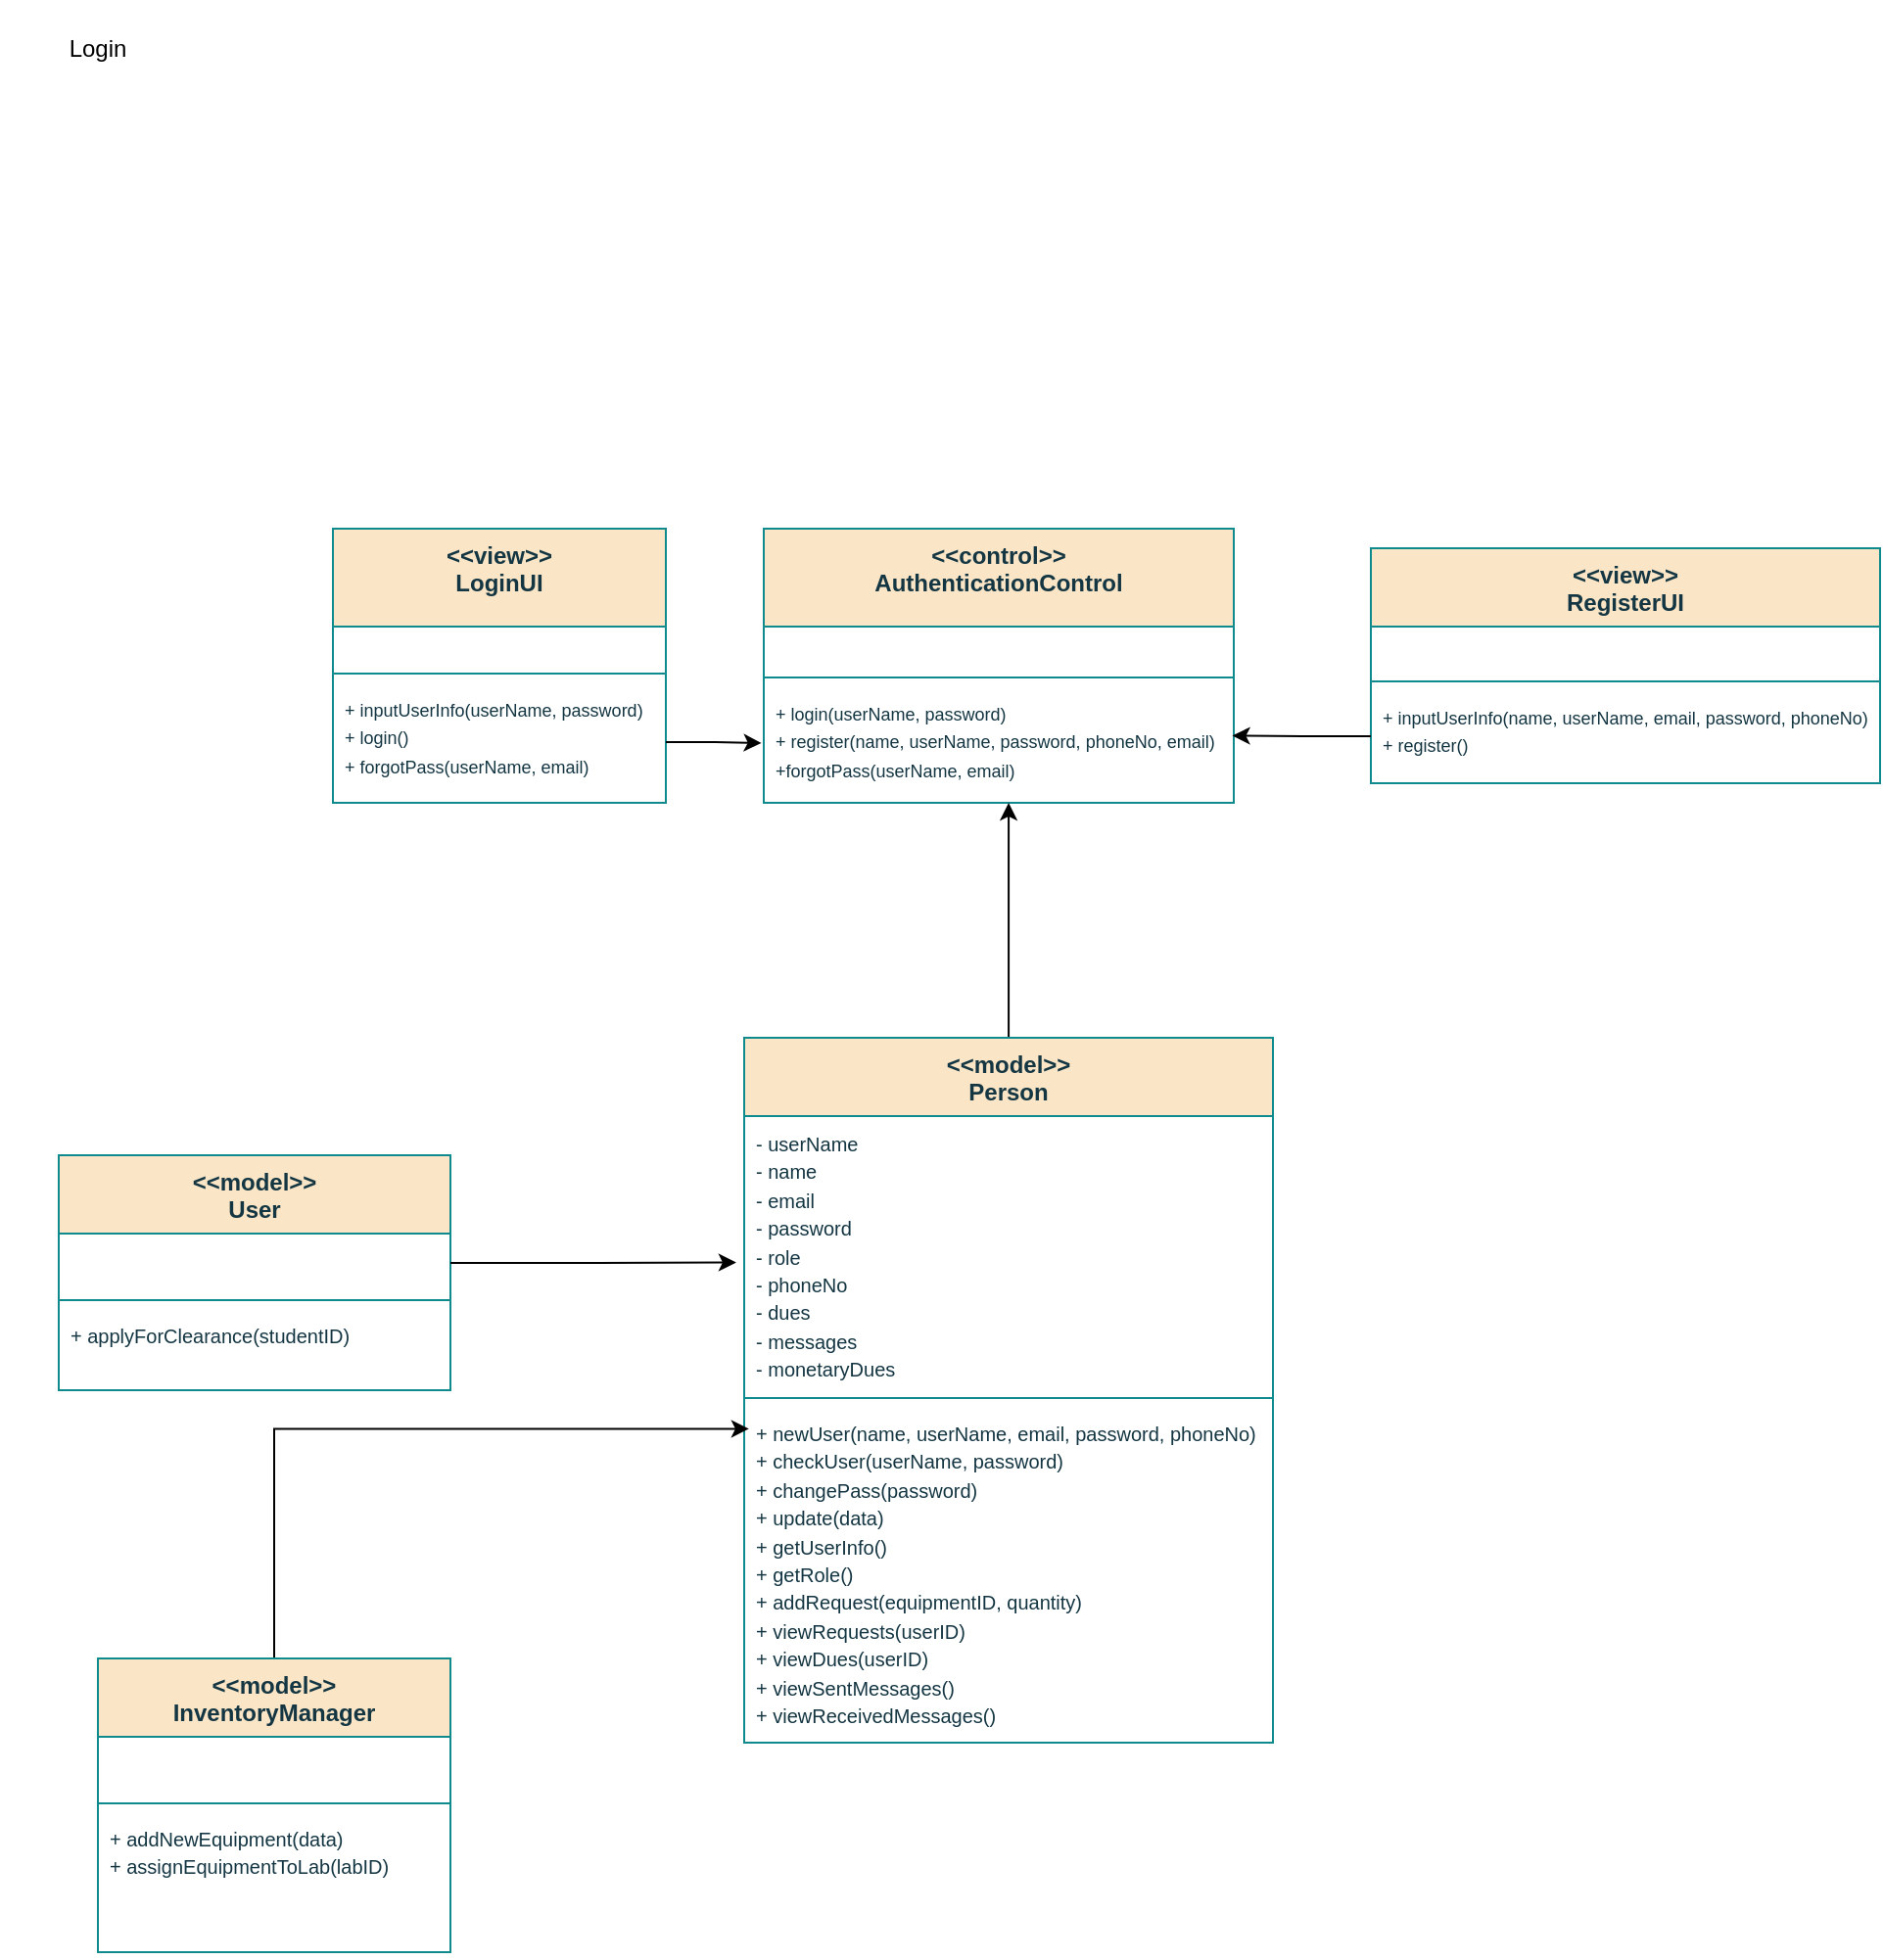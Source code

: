 <mxfile version="24.9.0">
  <diagram id="C5RBs43oDa-KdzZeNtuy" name="Page-1">
    <mxGraphModel dx="1671" dy="1545" grid="1" gridSize="10" guides="1" tooltips="1" connect="1" arrows="1" fold="1" page="1" pageScale="1" pageWidth="827" pageHeight="1169" math="0" shadow="0">
      <root>
        <mxCell id="WIyWlLk6GJQsqaUBKTNV-0" />
        <mxCell id="WIyWlLk6GJQsqaUBKTNV-1" parent="WIyWlLk6GJQsqaUBKTNV-0" />
        <mxCell id="AdWkS5W7YOFa99IEximf-0" value="&amp;lt;&amp;lt;control&amp;gt;&amp;gt;&lt;br&gt;AuthenticationControl" style="swimlane;fontStyle=1;align=center;verticalAlign=top;childLayout=stackLayout;horizontal=1;startSize=50;horizontalStack=0;resizeParent=1;resizeParentMax=0;resizeLast=0;collapsible=1;marginBottom=0;whiteSpace=wrap;html=1;labelBackgroundColor=none;fillColor=#FAE5C7;strokeColor=#0F8B8D;fontColor=#143642;" vertex="1" parent="WIyWlLk6GJQsqaUBKTNV-1">
          <mxGeometry x="-340" y="-140" width="240" height="140" as="geometry" />
        </mxCell>
        <mxCell id="AdWkS5W7YOFa99IEximf-1" value="&lt;br&gt;" style="text;strokeColor=none;fillColor=none;align=left;verticalAlign=top;spacingLeft=4;spacingRight=4;overflow=hidden;rotatable=0;points=[[0,0.5],[1,0.5]];portConstraint=eastwest;whiteSpace=wrap;html=1;labelBackgroundColor=none;fontColor=#143642;" vertex="1" parent="AdWkS5W7YOFa99IEximf-0">
          <mxGeometry y="50" width="240" height="22" as="geometry" />
        </mxCell>
        <mxCell id="AdWkS5W7YOFa99IEximf-2" value="" style="line;strokeWidth=1;fillColor=none;align=left;verticalAlign=middle;spacingTop=-1;spacingLeft=3;spacingRight=3;rotatable=0;labelPosition=right;points=[];portConstraint=eastwest;strokeColor=#0F8B8D;labelBackgroundColor=none;fontColor=#143642;" vertex="1" parent="AdWkS5W7YOFa99IEximf-0">
          <mxGeometry y="72" width="240" height="8" as="geometry" />
        </mxCell>
        <mxCell id="AdWkS5W7YOFa99IEximf-3" value="&lt;font style=&quot;font-size: 9px;&quot;&gt;+ login(userName, password)&lt;br&gt;+ register(name, userName, password, phoneNo, email)&lt;br&gt;+forgotPass(userName, email)&amp;nbsp;&lt;br&gt;&lt;/font&gt;" style="text;strokeColor=none;fillColor=none;align=left;verticalAlign=top;spacingLeft=4;spacingRight=4;overflow=hidden;rotatable=0;points=[[0,0.5],[1,0.5]];portConstraint=eastwest;whiteSpace=wrap;html=1;labelBackgroundColor=none;fontColor=#143642;" vertex="1" parent="AdWkS5W7YOFa99IEximf-0">
          <mxGeometry y="80" width="240" height="60" as="geometry" />
        </mxCell>
        <mxCell id="AdWkS5W7YOFa99IEximf-4" value="&amp;lt;&amp;lt;view&amp;gt;&amp;gt;&lt;br&gt;LoginUI" style="swimlane;fontStyle=1;align=center;verticalAlign=top;childLayout=stackLayout;horizontal=1;startSize=50;horizontalStack=0;resizeParent=1;resizeParentMax=0;resizeLast=0;collapsible=1;marginBottom=0;whiteSpace=wrap;html=1;labelBackgroundColor=none;fillColor=#FAE5C7;strokeColor=#0F8B8D;fontColor=#143642;" vertex="1" parent="WIyWlLk6GJQsqaUBKTNV-1">
          <mxGeometry x="-560" y="-140" width="170" height="140" as="geometry" />
        </mxCell>
        <mxCell id="AdWkS5W7YOFa99IEximf-5" value="&lt;br&gt;" style="text;strokeColor=none;fillColor=none;align=left;verticalAlign=top;spacingLeft=4;spacingRight=4;overflow=hidden;rotatable=0;points=[[0,0.5],[1,0.5]];portConstraint=eastwest;whiteSpace=wrap;html=1;labelBackgroundColor=none;fontColor=#143642;" vertex="1" parent="AdWkS5W7YOFa99IEximf-4">
          <mxGeometry y="50" width="170" height="20" as="geometry" />
        </mxCell>
        <mxCell id="AdWkS5W7YOFa99IEximf-6" value="" style="line;strokeWidth=1;fillColor=none;align=left;verticalAlign=middle;spacingTop=-1;spacingLeft=3;spacingRight=3;rotatable=0;labelPosition=right;points=[];portConstraint=eastwest;strokeColor=#0F8B8D;labelBackgroundColor=none;fontColor=#143642;" vertex="1" parent="AdWkS5W7YOFa99IEximf-4">
          <mxGeometry y="70" width="170" height="8" as="geometry" />
        </mxCell>
        <mxCell id="AdWkS5W7YOFa99IEximf-7" value="&lt;font style=&quot;font-size: 9px;&quot;&gt;+ inputUserInfo(userName, password)&lt;br&gt;+ login()&lt;br&gt;+ forgotPass(userName, email)&lt;/font&gt;" style="text;strokeColor=none;fillColor=none;align=left;verticalAlign=top;spacingLeft=4;spacingRight=4;overflow=hidden;rotatable=0;points=[[0,0.5],[1,0.5]];portConstraint=eastwest;whiteSpace=wrap;html=1;labelBackgroundColor=none;fontColor=#143642;" vertex="1" parent="AdWkS5W7YOFa99IEximf-4">
          <mxGeometry y="78" width="170" height="62" as="geometry" />
        </mxCell>
        <mxCell id="AdWkS5W7YOFa99IEximf-8" style="edgeStyle=orthogonalEdgeStyle;rounded=0;orthogonalLoop=1;jettySize=auto;html=1;entryX=0.521;entryY=1;entryDx=0;entryDy=0;entryPerimeter=0;" edge="1" parent="WIyWlLk6GJQsqaUBKTNV-1" source="AdWkS5W7YOFa99IEximf-9" target="AdWkS5W7YOFa99IEximf-3">
          <mxGeometry relative="1" as="geometry">
            <mxPoint x="-155" y="20" as="targetPoint" />
          </mxGeometry>
        </mxCell>
        <mxCell id="AdWkS5W7YOFa99IEximf-9" value="&amp;lt;&amp;lt;model&amp;gt;&amp;gt;&lt;br&gt;Person" style="swimlane;fontStyle=1;align=center;verticalAlign=top;childLayout=stackLayout;horizontal=1;startSize=40;horizontalStack=0;resizeParent=1;resizeParentMax=0;resizeLast=0;collapsible=1;marginBottom=0;whiteSpace=wrap;html=1;labelBackgroundColor=none;fillColor=#FAE5C7;strokeColor=#0F8B8D;fontColor=#143642;" vertex="1" parent="WIyWlLk6GJQsqaUBKTNV-1">
          <mxGeometry x="-350" y="120" width="270" height="360" as="geometry" />
        </mxCell>
        <mxCell id="AdWkS5W7YOFa99IEximf-10" value="&lt;font size=&quot;1&quot;&gt;- userName&lt;/font&gt;&lt;br style=&quot;border-color: var(--border-color); font-size: 11px;&quot;&gt;&lt;span style=&quot;font-size: x-small;&quot;&gt;- name&lt;/span&gt;&lt;br style=&quot;border-color: var(--border-color); font-size: x-small;&quot;&gt;&lt;span style=&quot;font-size: x-small;&quot;&gt;- email&lt;/span&gt;&lt;br style=&quot;border-color: var(--border-color); font-size: x-small;&quot;&gt;&lt;span style=&quot;font-size: x-small;&quot;&gt;- password&lt;/span&gt;&lt;br style=&quot;border-color: var(--border-color); font-size: x-small;&quot;&gt;&lt;span style=&quot;font-size: x-small;&quot;&gt;- role&lt;/span&gt;&lt;br style=&quot;border-color: var(--border-color); font-size: x-small;&quot;&gt;&lt;span style=&quot;font-size: x-small;&quot;&gt;- phoneNo&lt;/span&gt;&lt;br style=&quot;border-color: var(--border-color); font-size: x-small;&quot;&gt;&lt;span style=&quot;font-size: x-small;&quot;&gt;- dues&lt;/span&gt;&lt;br style=&quot;border-color: var(--border-color); font-size: x-small;&quot;&gt;&lt;span style=&quot;font-size: x-small;&quot;&gt;- messages&lt;/span&gt;&lt;br style=&quot;border-color: var(--border-color); font-size: x-small;&quot;&gt;&lt;span style=&quot;font-size: x-small;&quot;&gt;- monetaryDues&lt;/span&gt;&lt;font size=&quot;1&quot;&gt;&lt;br&gt;&lt;/font&gt;" style="text;strokeColor=none;fillColor=none;align=left;verticalAlign=top;spacingLeft=4;spacingRight=4;overflow=hidden;rotatable=0;points=[[0,0.5],[1,0.5]];portConstraint=eastwest;whiteSpace=wrap;html=1;labelBackgroundColor=none;fontColor=#143642;" vertex="1" parent="AdWkS5W7YOFa99IEximf-9">
          <mxGeometry y="40" width="270" height="140" as="geometry" />
        </mxCell>
        <mxCell id="AdWkS5W7YOFa99IEximf-11" value="" style="line;strokeWidth=1;fillColor=none;align=left;verticalAlign=middle;spacingTop=-1;spacingLeft=3;spacingRight=3;rotatable=0;labelPosition=right;points=[];portConstraint=eastwest;strokeColor=#0F8B8D;labelBackgroundColor=none;fontColor=#143642;" vertex="1" parent="AdWkS5W7YOFa99IEximf-9">
          <mxGeometry y="180" width="270" as="geometry" />
        </mxCell>
        <mxCell id="AdWkS5W7YOFa99IEximf-12" value="" style="line;strokeWidth=1;fillColor=none;align=left;verticalAlign=middle;spacingTop=-1;spacingLeft=3;spacingRight=3;rotatable=0;labelPosition=right;points=[];portConstraint=eastwest;strokeColor=#0F8B8D;labelBackgroundColor=none;fontColor=#143642;" vertex="1" parent="AdWkS5W7YOFa99IEximf-9">
          <mxGeometry y="180" width="270" height="8" as="geometry" />
        </mxCell>
        <mxCell id="AdWkS5W7YOFa99IEximf-13" value="&lt;font style=&quot;font-size: 10px;&quot;&gt;+ newUser(name, userName, email, password, phoneNo)&lt;/font&gt;&lt;br style=&quot;border-color: var(--border-color); font-size: x-small;&quot;&gt;&lt;span style=&quot;font-size: x-small;&quot;&gt;+ checkUser(userName, password)&lt;/span&gt;&lt;br style=&quot;border-color: var(--border-color); font-size: x-small;&quot;&gt;&lt;span style=&quot;font-size: x-small;&quot;&gt;+ changePass(password)&lt;/span&gt;&lt;br style=&quot;border-color: var(--border-color); font-size: x-small;&quot;&gt;&lt;span style=&quot;font-size: x-small;&quot;&gt;+ update(data)&lt;/span&gt;&lt;br style=&quot;border-color: var(--border-color); font-size: x-small;&quot;&gt;&lt;span style=&quot;font-size: x-small;&quot;&gt;+ getUserInfo()&lt;/span&gt;&lt;br style=&quot;border-color: var(--border-color); font-size: x-small;&quot;&gt;&lt;span style=&quot;font-size: x-small;&quot;&gt;+ getRole()&lt;/span&gt;&lt;br style=&quot;border-color: var(--border-color); font-size: x-small;&quot;&gt;&lt;span style=&quot;font-size: x-small;&quot;&gt;+ addRequest(equipmentID, quantity)&lt;/span&gt;&lt;br style=&quot;border-color: var(--border-color); font-size: x-small;&quot;&gt;&lt;span style=&quot;font-size: x-small;&quot;&gt;+ viewRequests(userID)&lt;/span&gt;&lt;br style=&quot;border-color: var(--border-color); font-size: x-small;&quot;&gt;&lt;span style=&quot;font-size: x-small;&quot;&gt;+ viewDues(userID)&lt;br&gt;&lt;/span&gt;&lt;font size=&quot;1&quot;&gt;+ viewSentMessages()&lt;br&gt;+ viewReceivedMessages()&lt;br&gt;&lt;/font&gt;" style="text;strokeColor=none;fillColor=none;align=left;verticalAlign=top;spacingLeft=4;spacingRight=4;overflow=hidden;rotatable=0;points=[[0,0.5],[1,0.5]];portConstraint=eastwest;whiteSpace=wrap;html=1;labelBackgroundColor=none;fontColor=#143642;" vertex="1" parent="AdWkS5W7YOFa99IEximf-9">
          <mxGeometry y="188" width="270" height="172" as="geometry" />
        </mxCell>
        <mxCell id="AdWkS5W7YOFa99IEximf-14" value="&amp;lt;&amp;lt;view&amp;gt;&amp;gt;&lt;br style=&quot;border-color: var(--border-color);&quot;&gt;RegisterUI" style="swimlane;fontStyle=1;align=center;verticalAlign=top;childLayout=stackLayout;horizontal=1;startSize=40;horizontalStack=0;resizeParent=1;resizeParentMax=0;resizeLast=0;collapsible=1;marginBottom=0;whiteSpace=wrap;html=1;labelBackgroundColor=none;fillColor=#FAE5C7;strokeColor=#0F8B8D;fontColor=#143642;" vertex="1" parent="WIyWlLk6GJQsqaUBKTNV-1">
          <mxGeometry x="-30" y="-130" width="260" height="120" as="geometry" />
        </mxCell>
        <mxCell id="AdWkS5W7YOFa99IEximf-15" value="&lt;br&gt;" style="text;strokeColor=none;fillColor=none;align=left;verticalAlign=top;spacingLeft=4;spacingRight=4;overflow=hidden;rotatable=0;points=[[0,0.5],[1,0.5]];portConstraint=eastwest;whiteSpace=wrap;html=1;labelBackgroundColor=none;fontColor=#143642;" vertex="1" parent="AdWkS5W7YOFa99IEximf-14">
          <mxGeometry y="40" width="260" height="24" as="geometry" />
        </mxCell>
        <mxCell id="AdWkS5W7YOFa99IEximf-16" value="" style="line;strokeWidth=1;fillColor=none;align=left;verticalAlign=middle;spacingTop=-1;spacingLeft=3;spacingRight=3;rotatable=0;labelPosition=right;points=[];portConstraint=eastwest;strokeColor=#0F8B8D;labelBackgroundColor=none;fontColor=#143642;" vertex="1" parent="AdWkS5W7YOFa99IEximf-14">
          <mxGeometry y="64" width="260" height="8" as="geometry" />
        </mxCell>
        <mxCell id="AdWkS5W7YOFa99IEximf-17" value="&lt;font style=&quot;font-size: 9px;&quot;&gt;+ inputUserInfo(name, userName, email, password, phoneNo)&lt;br&gt;+ register()&lt;br&gt;&lt;/font&gt;" style="text;strokeColor=none;fillColor=none;align=left;verticalAlign=top;spacingLeft=4;spacingRight=4;overflow=hidden;rotatable=0;points=[[0,0.5],[1,0.5]];portConstraint=eastwest;whiteSpace=wrap;html=1;labelBackgroundColor=none;fontColor=#143642;" vertex="1" parent="AdWkS5W7YOFa99IEximf-14">
          <mxGeometry y="72" width="260" height="48" as="geometry" />
        </mxCell>
        <mxCell id="AdWkS5W7YOFa99IEximf-18" value="&amp;lt;&amp;lt;model&amp;gt;&amp;gt;&lt;br&gt;User" style="swimlane;fontStyle=1;align=center;verticalAlign=top;childLayout=stackLayout;horizontal=1;startSize=40;horizontalStack=0;resizeParent=1;resizeParentMax=0;resizeLast=0;collapsible=1;marginBottom=0;whiteSpace=wrap;html=1;labelBackgroundColor=none;fillColor=#FAE5C7;strokeColor=#0F8B8D;fontColor=#143642;" vertex="1" parent="WIyWlLk6GJQsqaUBKTNV-1">
          <mxGeometry x="-700" y="180" width="200" height="120" as="geometry" />
        </mxCell>
        <mxCell id="AdWkS5W7YOFa99IEximf-19" value="&lt;font size=&quot;1&quot;&gt;&lt;br&gt;&lt;/font&gt;" style="text;strokeColor=none;fillColor=none;align=left;verticalAlign=top;spacingLeft=4;spacingRight=4;overflow=hidden;rotatable=0;points=[[0,0.5],[1,0.5]];portConstraint=eastwest;whiteSpace=wrap;html=1;labelBackgroundColor=none;fontColor=#143642;" vertex="1" parent="AdWkS5W7YOFa99IEximf-18">
          <mxGeometry y="40" width="200" height="30" as="geometry" />
        </mxCell>
        <mxCell id="AdWkS5W7YOFa99IEximf-20" value="" style="line;strokeWidth=1;fillColor=none;align=left;verticalAlign=middle;spacingTop=-1;spacingLeft=3;spacingRight=3;rotatable=0;labelPosition=right;points=[];portConstraint=eastwest;strokeColor=#0F8B8D;labelBackgroundColor=none;fontColor=#143642;" vertex="1" parent="AdWkS5W7YOFa99IEximf-18">
          <mxGeometry y="70" width="200" as="geometry" />
        </mxCell>
        <mxCell id="AdWkS5W7YOFa99IEximf-21" value="" style="line;strokeWidth=1;fillColor=none;align=left;verticalAlign=middle;spacingTop=-1;spacingLeft=3;spacingRight=3;rotatable=0;labelPosition=right;points=[];portConstraint=eastwest;strokeColor=#0F8B8D;labelBackgroundColor=none;fontColor=#143642;" vertex="1" parent="AdWkS5W7YOFa99IEximf-18">
          <mxGeometry y="70" width="200" height="8" as="geometry" />
        </mxCell>
        <mxCell id="AdWkS5W7YOFa99IEximf-22" value="&lt;font size=&quot;1&quot;&gt;+ applyForClearance(studentID)&lt;br&gt;&lt;/font&gt;" style="text;strokeColor=none;fillColor=none;align=left;verticalAlign=top;spacingLeft=4;spacingRight=4;overflow=hidden;rotatable=0;points=[[0,0.5],[1,0.5]];portConstraint=eastwest;whiteSpace=wrap;html=1;labelBackgroundColor=none;fontColor=#143642;" vertex="1" parent="AdWkS5W7YOFa99IEximf-18">
          <mxGeometry y="78" width="200" height="42" as="geometry" />
        </mxCell>
        <mxCell id="AdWkS5W7YOFa99IEximf-35" style="edgeStyle=orthogonalEdgeStyle;rounded=0;orthogonalLoop=1;jettySize=auto;html=1;exitX=0.5;exitY=0;exitDx=0;exitDy=0;entryX=0.009;entryY=0.068;entryDx=0;entryDy=0;entryPerimeter=0;" edge="1" parent="WIyWlLk6GJQsqaUBKTNV-1" source="AdWkS5W7YOFa99IEximf-36" target="AdWkS5W7YOFa99IEximf-13">
          <mxGeometry relative="1" as="geometry" />
        </mxCell>
        <mxCell id="AdWkS5W7YOFa99IEximf-36" value="&amp;lt;&amp;lt;model&amp;gt;&amp;gt;&lt;br&gt;InventoryManager" style="swimlane;fontStyle=1;align=center;verticalAlign=top;childLayout=stackLayout;horizontal=1;startSize=40;horizontalStack=0;resizeParent=1;resizeParentMax=0;resizeLast=0;collapsible=1;marginBottom=0;whiteSpace=wrap;html=1;labelBackgroundColor=none;fillColor=#FAE5C7;strokeColor=#0F8B8D;fontColor=#143642;" vertex="1" parent="WIyWlLk6GJQsqaUBKTNV-1">
          <mxGeometry x="-680" y="437" width="180" height="150" as="geometry" />
        </mxCell>
        <mxCell id="AdWkS5W7YOFa99IEximf-37" value="&lt;font size=&quot;1&quot;&gt;&lt;br&gt;&lt;/font&gt;" style="text;strokeColor=none;fillColor=none;align=left;verticalAlign=top;spacingLeft=4;spacingRight=4;overflow=hidden;rotatable=0;points=[[0,0.5],[1,0.5]];portConstraint=eastwest;whiteSpace=wrap;html=1;labelBackgroundColor=none;fontColor=#143642;" vertex="1" parent="AdWkS5W7YOFa99IEximf-36">
          <mxGeometry y="40" width="180" height="30" as="geometry" />
        </mxCell>
        <mxCell id="AdWkS5W7YOFa99IEximf-38" value="" style="line;strokeWidth=1;fillColor=none;align=left;verticalAlign=middle;spacingTop=-1;spacingLeft=3;spacingRight=3;rotatable=0;labelPosition=right;points=[];portConstraint=eastwest;strokeColor=#0F8B8D;labelBackgroundColor=none;fontColor=#143642;" vertex="1" parent="AdWkS5W7YOFa99IEximf-36">
          <mxGeometry y="70" width="180" as="geometry" />
        </mxCell>
        <mxCell id="AdWkS5W7YOFa99IEximf-39" value="" style="line;strokeWidth=1;fillColor=none;align=left;verticalAlign=middle;spacingTop=-1;spacingLeft=3;spacingRight=3;rotatable=0;labelPosition=right;points=[];portConstraint=eastwest;strokeColor=#0F8B8D;labelBackgroundColor=none;fontColor=#143642;" vertex="1" parent="AdWkS5W7YOFa99IEximf-36">
          <mxGeometry y="70" width="180" height="8" as="geometry" />
        </mxCell>
        <mxCell id="AdWkS5W7YOFa99IEximf-40" value="&lt;font size=&quot;1&quot;&gt;+ addNewEquipment(data)&lt;br&gt;+ assignEquipmentToLab(labID)&lt;br&gt;&lt;/font&gt;" style="text;strokeColor=none;fillColor=none;align=left;verticalAlign=top;spacingLeft=4;spacingRight=4;overflow=hidden;rotatable=0;points=[[0,0.5],[1,0.5]];portConstraint=eastwest;whiteSpace=wrap;html=1;labelBackgroundColor=none;fontColor=#143642;" vertex="1" parent="AdWkS5W7YOFa99IEximf-36">
          <mxGeometry y="78" width="180" height="72" as="geometry" />
        </mxCell>
        <mxCell id="AdWkS5W7YOFa99IEximf-52" value="Login" style="text;html=1;strokeColor=none;fillColor=none;align=center;verticalAlign=middle;whiteSpace=wrap;rounded=0;" vertex="1" parent="WIyWlLk6GJQsqaUBKTNV-1">
          <mxGeometry x="-730" y="-410" width="100" height="50" as="geometry" />
        </mxCell>
        <mxCell id="AdWkS5W7YOFa99IEximf-53" style="edgeStyle=orthogonalEdgeStyle;rounded=0;orthogonalLoop=1;jettySize=auto;html=1;exitX=1;exitY=0.5;exitDx=0;exitDy=0;entryX=-0.005;entryY=0.491;entryDx=0;entryDy=0;entryPerimeter=0;" edge="1" parent="WIyWlLk6GJQsqaUBKTNV-1" source="AdWkS5W7YOFa99IEximf-7" target="AdWkS5W7YOFa99IEximf-3">
          <mxGeometry relative="1" as="geometry" />
        </mxCell>
        <mxCell id="AdWkS5W7YOFa99IEximf-54" style="edgeStyle=orthogonalEdgeStyle;rounded=0;orthogonalLoop=1;jettySize=auto;html=1;exitX=0;exitY=0.5;exitDx=0;exitDy=0;entryX=0.997;entryY=0.429;entryDx=0;entryDy=0;entryPerimeter=0;" edge="1" parent="WIyWlLk6GJQsqaUBKTNV-1" source="AdWkS5W7YOFa99IEximf-17" target="AdWkS5W7YOFa99IEximf-3">
          <mxGeometry relative="1" as="geometry">
            <mxPoint x="-40" y="-34.0" as="sourcePoint" />
          </mxGeometry>
        </mxCell>
        <mxCell id="AdWkS5W7YOFa99IEximf-56" style="edgeStyle=orthogonalEdgeStyle;rounded=0;orthogonalLoop=1;jettySize=auto;html=1;exitX=1;exitY=0.5;exitDx=0;exitDy=0;entryX=-0.015;entryY=0.534;entryDx=0;entryDy=0;entryPerimeter=0;" edge="1" parent="WIyWlLk6GJQsqaUBKTNV-1" source="AdWkS5W7YOFa99IEximf-19" target="AdWkS5W7YOFa99IEximf-10">
          <mxGeometry relative="1" as="geometry">
            <mxPoint x="-300" y="235" as="targetPoint" />
          </mxGeometry>
        </mxCell>
      </root>
    </mxGraphModel>
  </diagram>
</mxfile>
